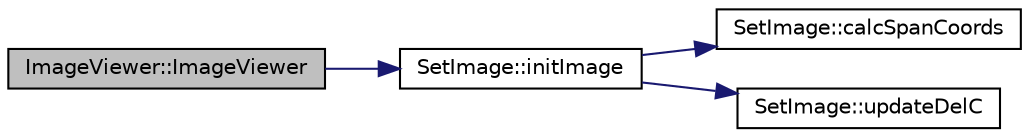 digraph "ImageViewer::ImageViewer"
{
 // LATEX_PDF_SIZE
  edge [fontname="Helvetica",fontsize="10",labelfontname="Helvetica",labelfontsize="10"];
  node [fontname="Helvetica",fontsize="10",shape=record];
  rankdir="LR";
  Node1 [label="ImageViewer::ImageViewer",height=0.2,width=0.4,color="black", fillcolor="grey75", style="filled", fontcolor="black",tooltip=" "];
  Node1 -> Node2 [color="midnightblue",fontsize="10",style="solid",fontname="Helvetica"];
  Node2 [label="SetImage::initImage",height=0.2,width=0.4,color="black", fillcolor="white", style="filled",URL="$class_set_image.html#ad8f8ab80a678a51435a8d1ab3c677a56",tooltip="Parameter Methods."];
  Node2 -> Node3 [color="midnightblue",fontsize="10",style="solid",fontname="Helvetica"];
  Node3 [label="SetImage::calcSpanCoords",height=0.2,width=0.4,color="black", fillcolor="white", style="filled",URL="$class_set_image.html#a9fa26f15173e6dd51978ba5dcc46f16b",tooltip=" "];
  Node2 -> Node4 [color="midnightblue",fontsize="10",style="solid",fontname="Helvetica"];
  Node4 [label="SetImage::updateDelC",height=0.2,width=0.4,color="black", fillcolor="white", style="filled",URL="$class_set_image.html#a400b72abb122d235d0a8ee91d72a5d8b",tooltip=" "];
}
